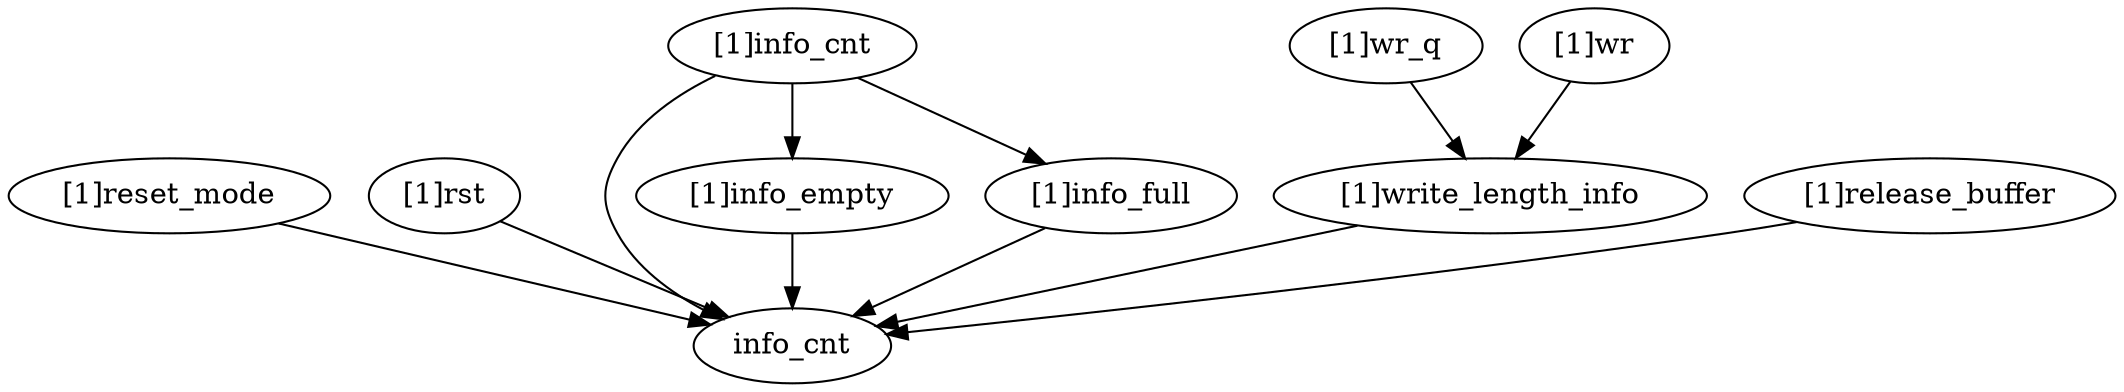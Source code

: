 strict digraph "" {
	"[1]reset_mode"	 [complexity=7,
		importance=0.198287171623,
		rank=0.0283267388033];
	info_cnt	 [complexity=6,
		importance=0.059764661578,
		rank=0.00996077692966];
	"[1]reset_mode" -> info_cnt;
	"[1]rst"	 [complexity=7,
		importance=0.258051833201,
		rank=0.0368645476001];
	"[1]rst" -> info_cnt;
	"[1]info_empty"	 [complexity=8,
		importance=0.145993257778,
		rank=0.0182491572222];
	"[1]info_empty" -> info_cnt;
	"[1]wr_q"	 [complexity=13,
		importance=0.231808350566,
		rank=0.017831411582];
	"[1]write_length_info"	 [complexity=10,
		importance=0.209947918854,
		rank=0.0209947918854];
	"[1]wr_q" -> "[1]write_length_info";
	"[1]info_full"	 [complexity=8,
		importance=0.0862285961999,
		rank=0.010778574525];
	"[1]info_full" -> info_cnt;
	"[1]write_length_info" -> info_cnt;
	"[1]release_buffer"	 [complexity=10,
		importance=0.258051833201,
		rank=0.0258051833201];
	"[1]release_buffer" -> info_cnt;
	"[1]wr"	 [complexity=13,
		importance=0.228941105743,
		rank=0.0176108542879];
	"[1]wr" -> "[1]write_length_info";
	"[1]info_cnt"	 [complexity=10,
		importance=0.205757919356,
		rank=0.0205757919356];
	"[1]info_cnt" -> "[1]info_empty";
	"[1]info_cnt" -> "[1]info_full";
	"[1]info_cnt" -> info_cnt;
}
